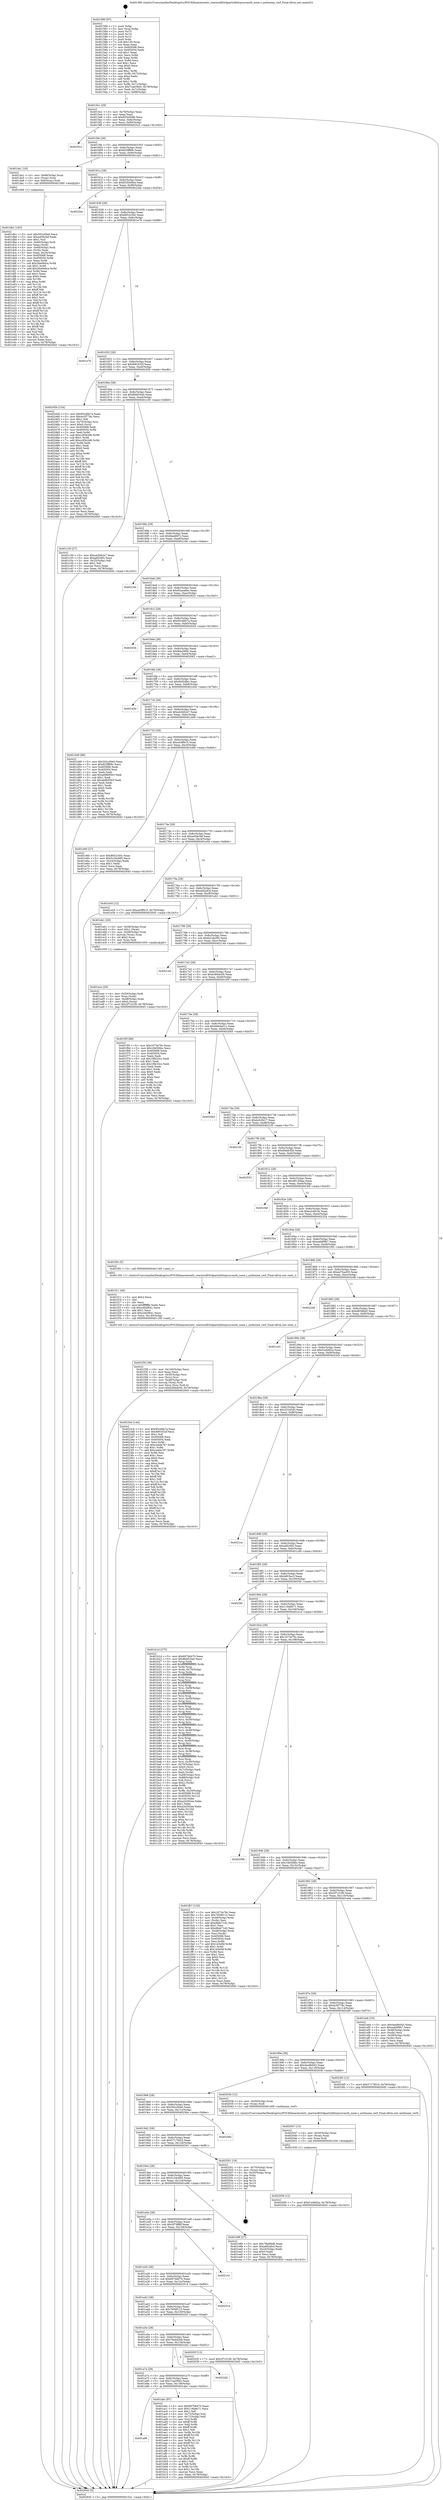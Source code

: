 digraph "0x401580" {
  label = "0x401580 (/mnt/c/Users/mathe/Desktop/tcc/POCII/binaries/extr_reactosdll3rdpartylibtirpcsrcauth_none.c_authnone_verf_Final-ollvm.out::main(0))"
  labelloc = "t"
  node[shape=record]

  Entry [label="",width=0.3,height=0.3,shape=circle,fillcolor=black,style=filled]
  "0x4015e1" [label="{
     0x4015e1 [29]\l
     | [instrs]\l
     &nbsp;&nbsp;0x4015e1 \<+3\>: mov -0x78(%rbp),%eax\l
     &nbsp;&nbsp;0x4015e4 \<+2\>: mov %eax,%ecx\l
     &nbsp;&nbsp;0x4015e6 \<+6\>: sub $0x825a5b8b,%ecx\l
     &nbsp;&nbsp;0x4015ec \<+6\>: mov %eax,-0x8c(%rbp)\l
     &nbsp;&nbsp;0x4015f2 \<+6\>: mov %ecx,-0x90(%rbp)\l
     &nbsp;&nbsp;0x4015f8 \<+6\>: je 00000000004025c2 \<main+0x1042\>\l
  }"]
  "0x4025c2" [label="{
     0x4025c2\l
  }", style=dashed]
  "0x4015fe" [label="{
     0x4015fe [28]\l
     | [instrs]\l
     &nbsp;&nbsp;0x4015fe \<+5\>: jmp 0000000000401603 \<main+0x83\>\l
     &nbsp;&nbsp;0x401603 \<+6\>: mov -0x8c(%rbp),%eax\l
     &nbsp;&nbsp;0x401609 \<+5\>: sub $0x825ff89c,%eax\l
     &nbsp;&nbsp;0x40160e \<+6\>: mov %eax,-0x94(%rbp)\l
     &nbsp;&nbsp;0x401614 \<+6\>: je 0000000000401da1 \<main+0x821\>\l
  }"]
  Exit [label="",width=0.3,height=0.3,shape=circle,fillcolor=black,style=filled,peripheries=2]
  "0x401da1" [label="{
     0x401da1 [16]\l
     | [instrs]\l
     &nbsp;&nbsp;0x401da1 \<+4\>: mov -0x68(%rbp),%rax\l
     &nbsp;&nbsp;0x401da5 \<+3\>: mov (%rax),%rax\l
     &nbsp;&nbsp;0x401da8 \<+4\>: mov 0x8(%rax),%rdi\l
     &nbsp;&nbsp;0x401dac \<+5\>: call 0000000000401060 \<atoi@plt\>\l
     | [calls]\l
     &nbsp;&nbsp;0x401060 \{1\} (unknown)\l
  }"]
  "0x40161a" [label="{
     0x40161a [28]\l
     | [instrs]\l
     &nbsp;&nbsp;0x40161a \<+5\>: jmp 000000000040161f \<main+0x9f\>\l
     &nbsp;&nbsp;0x40161f \<+6\>: mov -0x8c(%rbp),%eax\l
     &nbsp;&nbsp;0x401625 \<+5\>: sub $0x8350e0bd,%eax\l
     &nbsp;&nbsp;0x40162a \<+6\>: mov %eax,-0x98(%rbp)\l
     &nbsp;&nbsp;0x401630 \<+6\>: je 00000000004022ba \<main+0xd3a\>\l
  }"]
  "0x402056" [label="{
     0x402056 [12]\l
     | [instrs]\l
     &nbsp;&nbsp;0x402056 \<+7\>: movl $0xf1e49d2a,-0x78(%rbp)\l
     &nbsp;&nbsp;0x40205d \<+5\>: jmp 0000000000402645 \<main+0x10c5\>\l
  }"]
  "0x4022ba" [label="{
     0x4022ba\l
  }", style=dashed]
  "0x401636" [label="{
     0x401636 [28]\l
     | [instrs]\l
     &nbsp;&nbsp;0x401636 \<+5\>: jmp 000000000040163b \<main+0xbb\>\l
     &nbsp;&nbsp;0x40163b \<+6\>: mov -0x8c(%rbp),%eax\l
     &nbsp;&nbsp;0x401641 \<+5\>: sub $0x8652c50c,%eax\l
     &nbsp;&nbsp;0x401646 \<+6\>: mov %eax,-0x9c(%rbp)\l
     &nbsp;&nbsp;0x40164c \<+6\>: je 0000000000401e7b \<main+0x8fb\>\l
  }"]
  "0x402047" [label="{
     0x402047 [15]\l
     | [instrs]\l
     &nbsp;&nbsp;0x402047 \<+4\>: mov -0x50(%rbp),%rax\l
     &nbsp;&nbsp;0x40204b \<+3\>: mov (%rax),%rax\l
     &nbsp;&nbsp;0x40204e \<+3\>: mov %rax,%rdi\l
     &nbsp;&nbsp;0x402051 \<+5\>: call 0000000000401030 \<free@plt\>\l
     | [calls]\l
     &nbsp;&nbsp;0x401030 \{1\} (unknown)\l
  }"]
  "0x401e7b" [label="{
     0x401e7b\l
  }", style=dashed]
  "0x401652" [label="{
     0x401652 [28]\l
     | [instrs]\l
     &nbsp;&nbsp;0x401652 \<+5\>: jmp 0000000000401657 \<main+0xd7\>\l
     &nbsp;&nbsp;0x401657 \<+6\>: mov -0x8c(%rbp),%eax\l
     &nbsp;&nbsp;0x40165d \<+5\>: sub $0x89f1632f,%eax\l
     &nbsp;&nbsp;0x401662 \<+6\>: mov %eax,-0xa0(%rbp)\l
     &nbsp;&nbsp;0x401668 \<+6\>: je 000000000040245b \<main+0xedb\>\l
  }"]
  "0x401f39" [label="{
     0x401f39 [38]\l
     | [instrs]\l
     &nbsp;&nbsp;0x401f39 \<+6\>: mov -0x140(%rbp),%ecx\l
     &nbsp;&nbsp;0x401f3f \<+3\>: imul %eax,%ecx\l
     &nbsp;&nbsp;0x401f42 \<+4\>: mov -0x50(%rbp),%rsi\l
     &nbsp;&nbsp;0x401f46 \<+3\>: mov (%rsi),%rsi\l
     &nbsp;&nbsp;0x401f49 \<+4\>: mov -0x48(%rbp),%rdi\l
     &nbsp;&nbsp;0x401f4d \<+3\>: movslq (%rdi),%rdi\l
     &nbsp;&nbsp;0x401f50 \<+3\>: mov %ecx,(%rsi,%rdi,4)\l
     &nbsp;&nbsp;0x401f53 \<+7\>: movl $0xb384dc00,-0x78(%rbp)\l
     &nbsp;&nbsp;0x401f5a \<+5\>: jmp 0000000000402645 \<main+0x10c5\>\l
  }"]
  "0x40245b" [label="{
     0x40245b [154]\l
     | [instrs]\l
     &nbsp;&nbsp;0x40245b \<+5\>: mov $0x95cd6b7a,%eax\l
     &nbsp;&nbsp;0x402460 \<+5\>: mov $0x4c5f778c,%ecx\l
     &nbsp;&nbsp;0x402465 \<+2\>: mov $0x1,%dl\l
     &nbsp;&nbsp;0x402467 \<+4\>: mov -0x70(%rbp),%rsi\l
     &nbsp;&nbsp;0x40246b \<+6\>: movl $0x0,(%rsi)\l
     &nbsp;&nbsp;0x402471 \<+7\>: mov 0x405068,%edi\l
     &nbsp;&nbsp;0x402478 \<+8\>: mov 0x405054,%r8d\l
     &nbsp;&nbsp;0x402480 \<+3\>: mov %edi,%r9d\l
     &nbsp;&nbsp;0x402483 \<+7\>: sub $0xcc95e2d6,%r9d\l
     &nbsp;&nbsp;0x40248a \<+4\>: sub $0x1,%r9d\l
     &nbsp;&nbsp;0x40248e \<+7\>: add $0xcc95e2d6,%r9d\l
     &nbsp;&nbsp;0x402495 \<+4\>: imul %r9d,%edi\l
     &nbsp;&nbsp;0x402499 \<+3\>: and $0x1,%edi\l
     &nbsp;&nbsp;0x40249c \<+3\>: cmp $0x0,%edi\l
     &nbsp;&nbsp;0x40249f \<+4\>: sete %r10b\l
     &nbsp;&nbsp;0x4024a3 \<+4\>: cmp $0xa,%r8d\l
     &nbsp;&nbsp;0x4024a7 \<+4\>: setl %r11b\l
     &nbsp;&nbsp;0x4024ab \<+3\>: mov %r10b,%bl\l
     &nbsp;&nbsp;0x4024ae \<+3\>: xor $0xff,%bl\l
     &nbsp;&nbsp;0x4024b1 \<+3\>: mov %r11b,%r14b\l
     &nbsp;&nbsp;0x4024b4 \<+4\>: xor $0xff,%r14b\l
     &nbsp;&nbsp;0x4024b8 \<+3\>: xor $0x0,%dl\l
     &nbsp;&nbsp;0x4024bb \<+3\>: mov %bl,%r15b\l
     &nbsp;&nbsp;0x4024be \<+4\>: and $0x0,%r15b\l
     &nbsp;&nbsp;0x4024c2 \<+3\>: and %dl,%r10b\l
     &nbsp;&nbsp;0x4024c5 \<+3\>: mov %r14b,%r12b\l
     &nbsp;&nbsp;0x4024c8 \<+4\>: and $0x0,%r12b\l
     &nbsp;&nbsp;0x4024cc \<+3\>: and %dl,%r11b\l
     &nbsp;&nbsp;0x4024cf \<+3\>: or %r10b,%r15b\l
     &nbsp;&nbsp;0x4024d2 \<+3\>: or %r11b,%r12b\l
     &nbsp;&nbsp;0x4024d5 \<+3\>: xor %r12b,%r15b\l
     &nbsp;&nbsp;0x4024d8 \<+3\>: or %r14b,%bl\l
     &nbsp;&nbsp;0x4024db \<+3\>: xor $0xff,%bl\l
     &nbsp;&nbsp;0x4024de \<+3\>: or $0x0,%dl\l
     &nbsp;&nbsp;0x4024e1 \<+2\>: and %dl,%bl\l
     &nbsp;&nbsp;0x4024e3 \<+3\>: or %bl,%r15b\l
     &nbsp;&nbsp;0x4024e6 \<+4\>: test $0x1,%r15b\l
     &nbsp;&nbsp;0x4024ea \<+3\>: cmovne %ecx,%eax\l
     &nbsp;&nbsp;0x4024ed \<+3\>: mov %eax,-0x78(%rbp)\l
     &nbsp;&nbsp;0x4024f0 \<+5\>: jmp 0000000000402645 \<main+0x10c5\>\l
  }"]
  "0x40166e" [label="{
     0x40166e [28]\l
     | [instrs]\l
     &nbsp;&nbsp;0x40166e \<+5\>: jmp 0000000000401673 \<main+0xf3\>\l
     &nbsp;&nbsp;0x401673 \<+6\>: mov -0x8c(%rbp),%eax\l
     &nbsp;&nbsp;0x401679 \<+5\>: sub $0x8bbf16a0,%eax\l
     &nbsp;&nbsp;0x40167e \<+6\>: mov %eax,-0xa4(%rbp)\l
     &nbsp;&nbsp;0x401684 \<+6\>: je 0000000000401c30 \<main+0x6b0\>\l
  }"]
  "0x401f11" [label="{
     0x401f11 [40]\l
     | [instrs]\l
     &nbsp;&nbsp;0x401f11 \<+5\>: mov $0x2,%ecx\l
     &nbsp;&nbsp;0x401f16 \<+1\>: cltd\l
     &nbsp;&nbsp;0x401f17 \<+2\>: idiv %ecx\l
     &nbsp;&nbsp;0x401f19 \<+6\>: imul $0xfffffffe,%edx,%ecx\l
     &nbsp;&nbsp;0x401f1f \<+6\>: sub $0xcd42f641,%ecx\l
     &nbsp;&nbsp;0x401f25 \<+3\>: add $0x1,%ecx\l
     &nbsp;&nbsp;0x401f28 \<+6\>: add $0xcd42f641,%ecx\l
     &nbsp;&nbsp;0x401f2e \<+6\>: mov %ecx,-0x140(%rbp)\l
     &nbsp;&nbsp;0x401f34 \<+5\>: call 0000000000401160 \<next_i\>\l
     | [calls]\l
     &nbsp;&nbsp;0x401160 \{1\} (/mnt/c/Users/mathe/Desktop/tcc/POCII/binaries/extr_reactosdll3rdpartylibtirpcsrcauth_none.c_authnone_verf_Final-ollvm.out::next_i)\l
  }"]
  "0x401c30" [label="{
     0x401c30 [27]\l
     | [instrs]\l
     &nbsp;&nbsp;0x401c30 \<+5\>: mov $0xa42b62e7,%eax\l
     &nbsp;&nbsp;0x401c35 \<+5\>: mov $0xafd2492,%ecx\l
     &nbsp;&nbsp;0x401c3a \<+3\>: mov -0x25(%rbp),%dl\l
     &nbsp;&nbsp;0x401c3d \<+3\>: test $0x1,%dl\l
     &nbsp;&nbsp;0x401c40 \<+3\>: cmovne %ecx,%eax\l
     &nbsp;&nbsp;0x401c43 \<+3\>: mov %eax,-0x78(%rbp)\l
     &nbsp;&nbsp;0x401c46 \<+5\>: jmp 0000000000402645 \<main+0x10c5\>\l
  }"]
  "0x40168a" [label="{
     0x40168a [28]\l
     | [instrs]\l
     &nbsp;&nbsp;0x40168a \<+5\>: jmp 000000000040168f \<main+0x10f\>\l
     &nbsp;&nbsp;0x40168f \<+6\>: mov -0x8c(%rbp),%eax\l
     &nbsp;&nbsp;0x401695 \<+5\>: sub $0x8eedfd7c,%eax\l
     &nbsp;&nbsp;0x40169a \<+6\>: mov %eax,-0xa8(%rbp)\l
     &nbsp;&nbsp;0x4016a0 \<+6\>: je 000000000040216e \<main+0xbee\>\l
  }"]
  "0x401ece" [label="{
     0x401ece [29]\l
     | [instrs]\l
     &nbsp;&nbsp;0x401ece \<+4\>: mov -0x50(%rbp),%rdi\l
     &nbsp;&nbsp;0x401ed2 \<+3\>: mov %rax,(%rdi)\l
     &nbsp;&nbsp;0x401ed5 \<+4\>: mov -0x48(%rbp),%rax\l
     &nbsp;&nbsp;0x401ed9 \<+6\>: movl $0x0,(%rax)\l
     &nbsp;&nbsp;0x401edf \<+7\>: movl $0x2f7c31f0,-0x78(%rbp)\l
     &nbsp;&nbsp;0x401ee6 \<+5\>: jmp 0000000000402645 \<main+0x10c5\>\l
  }"]
  "0x40216e" [label="{
     0x40216e\l
  }", style=dashed]
  "0x4016a6" [label="{
     0x4016a6 [28]\l
     | [instrs]\l
     &nbsp;&nbsp;0x4016a6 \<+5\>: jmp 00000000004016ab \<main+0x12b\>\l
     &nbsp;&nbsp;0x4016ab \<+6\>: mov -0x8c(%rbp),%eax\l
     &nbsp;&nbsp;0x4016b1 \<+5\>: sub $0x92aea6ec,%eax\l
     &nbsp;&nbsp;0x4016b6 \<+6\>: mov %eax,-0xac(%rbp)\l
     &nbsp;&nbsp;0x4016bc \<+6\>: je 0000000000402623 \<main+0x10a3\>\l
  }"]
  "0x401db1" [label="{
     0x401db1 [163]\l
     | [instrs]\l
     &nbsp;&nbsp;0x401db1 \<+5\>: mov $0x502c00e0,%ecx\l
     &nbsp;&nbsp;0x401db6 \<+5\>: mov $0xa45fa3bf,%edx\l
     &nbsp;&nbsp;0x401dbb \<+3\>: mov $0x1,%sil\l
     &nbsp;&nbsp;0x401dbe \<+4\>: mov -0x60(%rbp),%rdi\l
     &nbsp;&nbsp;0x401dc2 \<+2\>: mov %eax,(%rdi)\l
     &nbsp;&nbsp;0x401dc4 \<+4\>: mov -0x60(%rbp),%rdi\l
     &nbsp;&nbsp;0x401dc8 \<+2\>: mov (%rdi),%eax\l
     &nbsp;&nbsp;0x401dca \<+3\>: mov %eax,-0x24(%rbp)\l
     &nbsp;&nbsp;0x401dcd \<+7\>: mov 0x405068,%eax\l
     &nbsp;&nbsp;0x401dd4 \<+8\>: mov 0x405054,%r8d\l
     &nbsp;&nbsp;0x401ddc \<+3\>: mov %eax,%r9d\l
     &nbsp;&nbsp;0x401ddf \<+7\>: sub $0x26e06dca,%r9d\l
     &nbsp;&nbsp;0x401de6 \<+4\>: sub $0x1,%r9d\l
     &nbsp;&nbsp;0x401dea \<+7\>: add $0x26e06dca,%r9d\l
     &nbsp;&nbsp;0x401df1 \<+4\>: imul %r9d,%eax\l
     &nbsp;&nbsp;0x401df5 \<+3\>: and $0x1,%eax\l
     &nbsp;&nbsp;0x401df8 \<+3\>: cmp $0x0,%eax\l
     &nbsp;&nbsp;0x401dfb \<+4\>: sete %r10b\l
     &nbsp;&nbsp;0x401dff \<+4\>: cmp $0xa,%r8d\l
     &nbsp;&nbsp;0x401e03 \<+4\>: setl %r11b\l
     &nbsp;&nbsp;0x401e07 \<+3\>: mov %r10b,%bl\l
     &nbsp;&nbsp;0x401e0a \<+3\>: xor $0xff,%bl\l
     &nbsp;&nbsp;0x401e0d \<+3\>: mov %r11b,%r14b\l
     &nbsp;&nbsp;0x401e10 \<+4\>: xor $0xff,%r14b\l
     &nbsp;&nbsp;0x401e14 \<+4\>: xor $0x1,%sil\l
     &nbsp;&nbsp;0x401e18 \<+3\>: mov %bl,%r15b\l
     &nbsp;&nbsp;0x401e1b \<+4\>: and $0xff,%r15b\l
     &nbsp;&nbsp;0x401e1f \<+3\>: and %sil,%r10b\l
     &nbsp;&nbsp;0x401e22 \<+3\>: mov %r14b,%r12b\l
     &nbsp;&nbsp;0x401e25 \<+4\>: and $0xff,%r12b\l
     &nbsp;&nbsp;0x401e29 \<+3\>: and %sil,%r11b\l
     &nbsp;&nbsp;0x401e2c \<+3\>: or %r10b,%r15b\l
     &nbsp;&nbsp;0x401e2f \<+3\>: or %r11b,%r12b\l
     &nbsp;&nbsp;0x401e32 \<+3\>: xor %r12b,%r15b\l
     &nbsp;&nbsp;0x401e35 \<+3\>: or %r14b,%bl\l
     &nbsp;&nbsp;0x401e38 \<+3\>: xor $0xff,%bl\l
     &nbsp;&nbsp;0x401e3b \<+4\>: or $0x1,%sil\l
     &nbsp;&nbsp;0x401e3f \<+3\>: and %sil,%bl\l
     &nbsp;&nbsp;0x401e42 \<+3\>: or %bl,%r15b\l
     &nbsp;&nbsp;0x401e45 \<+4\>: test $0x1,%r15b\l
     &nbsp;&nbsp;0x401e49 \<+3\>: cmovne %edx,%ecx\l
     &nbsp;&nbsp;0x401e4c \<+3\>: mov %ecx,-0x78(%rbp)\l
     &nbsp;&nbsp;0x401e4f \<+5\>: jmp 0000000000402645 \<main+0x10c5\>\l
  }"]
  "0x402623" [label="{
     0x402623\l
  }", style=dashed]
  "0x4016c2" [label="{
     0x4016c2 [28]\l
     | [instrs]\l
     &nbsp;&nbsp;0x4016c2 \<+5\>: jmp 00000000004016c7 \<main+0x147\>\l
     &nbsp;&nbsp;0x4016c7 \<+6\>: mov -0x8c(%rbp),%eax\l
     &nbsp;&nbsp;0x4016cd \<+5\>: sub $0x95cd6b7a,%eax\l
     &nbsp;&nbsp;0x4016d2 \<+6\>: mov %eax,-0xb0(%rbp)\l
     &nbsp;&nbsp;0x4016d8 \<+6\>: je 0000000000402634 \<main+0x10b4\>\l
  }"]
  "0x401580" [label="{
     0x401580 [97]\l
     | [instrs]\l
     &nbsp;&nbsp;0x401580 \<+1\>: push %rbp\l
     &nbsp;&nbsp;0x401581 \<+3\>: mov %rsp,%rbp\l
     &nbsp;&nbsp;0x401584 \<+2\>: push %r15\l
     &nbsp;&nbsp;0x401586 \<+2\>: push %r14\l
     &nbsp;&nbsp;0x401588 \<+2\>: push %r12\l
     &nbsp;&nbsp;0x40158a \<+1\>: push %rbx\l
     &nbsp;&nbsp;0x40158b \<+7\>: sub $0x130,%rsp\l
     &nbsp;&nbsp;0x401592 \<+2\>: xor %eax,%eax\l
     &nbsp;&nbsp;0x401594 \<+7\>: mov 0x405068,%ecx\l
     &nbsp;&nbsp;0x40159b \<+7\>: mov 0x405054,%edx\l
     &nbsp;&nbsp;0x4015a2 \<+3\>: sub $0x1,%eax\l
     &nbsp;&nbsp;0x4015a5 \<+3\>: mov %ecx,%r8d\l
     &nbsp;&nbsp;0x4015a8 \<+3\>: add %eax,%r8d\l
     &nbsp;&nbsp;0x4015ab \<+4\>: imul %r8d,%ecx\l
     &nbsp;&nbsp;0x4015af \<+3\>: and $0x1,%ecx\l
     &nbsp;&nbsp;0x4015b2 \<+3\>: cmp $0x0,%ecx\l
     &nbsp;&nbsp;0x4015b5 \<+4\>: sete %r9b\l
     &nbsp;&nbsp;0x4015b9 \<+4\>: and $0x1,%r9b\l
     &nbsp;&nbsp;0x4015bd \<+4\>: mov %r9b,-0x72(%rbp)\l
     &nbsp;&nbsp;0x4015c1 \<+3\>: cmp $0xa,%edx\l
     &nbsp;&nbsp;0x4015c4 \<+4\>: setl %r9b\l
     &nbsp;&nbsp;0x4015c8 \<+4\>: and $0x1,%r9b\l
     &nbsp;&nbsp;0x4015cc \<+4\>: mov %r9b,-0x71(%rbp)\l
     &nbsp;&nbsp;0x4015d0 \<+7\>: movl $0x7cae59d3,-0x78(%rbp)\l
     &nbsp;&nbsp;0x4015d7 \<+3\>: mov %edi,-0x7c(%rbp)\l
     &nbsp;&nbsp;0x4015da \<+7\>: mov %rsi,-0x88(%rbp)\l
  }"]
  "0x402634" [label="{
     0x402634\l
  }", style=dashed]
  "0x4016de" [label="{
     0x4016de [28]\l
     | [instrs]\l
     &nbsp;&nbsp;0x4016de \<+5\>: jmp 00000000004016e3 \<main+0x163\>\l
     &nbsp;&nbsp;0x4016e3 \<+6\>: mov -0x8c(%rbp),%eax\l
     &nbsp;&nbsp;0x4016e9 \<+5\>: sub $0x9da266fc,%eax\l
     &nbsp;&nbsp;0x4016ee \<+6\>: mov %eax,-0xb4(%rbp)\l
     &nbsp;&nbsp;0x4016f4 \<+6\>: je 0000000000402062 \<main+0xae2\>\l
  }"]
  "0x402645" [label="{
     0x402645 [5]\l
     | [instrs]\l
     &nbsp;&nbsp;0x402645 \<+5\>: jmp 00000000004015e1 \<main+0x61\>\l
  }"]
  "0x402062" [label="{
     0x402062\l
  }", style=dashed]
  "0x4016fa" [label="{
     0x4016fa [28]\l
     | [instrs]\l
     &nbsp;&nbsp;0x4016fa \<+5\>: jmp 00000000004016ff \<main+0x17f\>\l
     &nbsp;&nbsp;0x4016ff \<+6\>: mov -0x8c(%rbp),%eax\l
     &nbsp;&nbsp;0x401705 \<+5\>: sub $0x9ef2dfec,%eax\l
     &nbsp;&nbsp;0x40170a \<+6\>: mov %eax,-0xb8(%rbp)\l
     &nbsp;&nbsp;0x401710 \<+6\>: je 0000000000401d3d \<main+0x7bd\>\l
  }"]
  "0x401a96" [label="{
     0x401a96\l
  }", style=dashed]
  "0x401d3d" [label="{
     0x401d3d\l
  }", style=dashed]
  "0x401716" [label="{
     0x401716 [28]\l
     | [instrs]\l
     &nbsp;&nbsp;0x401716 \<+5\>: jmp 000000000040171b \<main+0x19b\>\l
     &nbsp;&nbsp;0x40171b \<+6\>: mov -0x8c(%rbp),%eax\l
     &nbsp;&nbsp;0x401721 \<+5\>: sub $0xa42b62e7,%eax\l
     &nbsp;&nbsp;0x401726 \<+6\>: mov %eax,-0xbc(%rbp)\l
     &nbsp;&nbsp;0x40172c \<+6\>: je 0000000000401d49 \<main+0x7c9\>\l
  }"]
  "0x401abc" [label="{
     0x401abc [97]\l
     | [instrs]\l
     &nbsp;&nbsp;0x401abc \<+5\>: mov $0x697b8470,%eax\l
     &nbsp;&nbsp;0x401ac1 \<+5\>: mov $0x118a8e71,%ecx\l
     &nbsp;&nbsp;0x401ac6 \<+2\>: mov $0x1,%dl\l
     &nbsp;&nbsp;0x401ac8 \<+4\>: mov -0x72(%rbp),%sil\l
     &nbsp;&nbsp;0x401acc \<+4\>: mov -0x71(%rbp),%dil\l
     &nbsp;&nbsp;0x401ad0 \<+3\>: mov %sil,%r8b\l
     &nbsp;&nbsp;0x401ad3 \<+4\>: xor $0xff,%r8b\l
     &nbsp;&nbsp;0x401ad7 \<+3\>: mov %dil,%r9b\l
     &nbsp;&nbsp;0x401ada \<+4\>: xor $0xff,%r9b\l
     &nbsp;&nbsp;0x401ade \<+3\>: xor $0x1,%dl\l
     &nbsp;&nbsp;0x401ae1 \<+3\>: mov %r8b,%r10b\l
     &nbsp;&nbsp;0x401ae4 \<+4\>: and $0xff,%r10b\l
     &nbsp;&nbsp;0x401ae8 \<+3\>: and %dl,%sil\l
     &nbsp;&nbsp;0x401aeb \<+3\>: mov %r9b,%r11b\l
     &nbsp;&nbsp;0x401aee \<+4\>: and $0xff,%r11b\l
     &nbsp;&nbsp;0x401af2 \<+3\>: and %dl,%dil\l
     &nbsp;&nbsp;0x401af5 \<+3\>: or %sil,%r10b\l
     &nbsp;&nbsp;0x401af8 \<+3\>: or %dil,%r11b\l
     &nbsp;&nbsp;0x401afb \<+3\>: xor %r11b,%r10b\l
     &nbsp;&nbsp;0x401afe \<+3\>: or %r9b,%r8b\l
     &nbsp;&nbsp;0x401b01 \<+4\>: xor $0xff,%r8b\l
     &nbsp;&nbsp;0x401b05 \<+3\>: or $0x1,%dl\l
     &nbsp;&nbsp;0x401b08 \<+3\>: and %dl,%r8b\l
     &nbsp;&nbsp;0x401b0b \<+3\>: or %r8b,%r10b\l
     &nbsp;&nbsp;0x401b0e \<+4\>: test $0x1,%r10b\l
     &nbsp;&nbsp;0x401b12 \<+3\>: cmovne %ecx,%eax\l
     &nbsp;&nbsp;0x401b15 \<+3\>: mov %eax,-0x78(%rbp)\l
     &nbsp;&nbsp;0x401b18 \<+5\>: jmp 0000000000402645 \<main+0x10c5\>\l
  }"]
  "0x401d49" [label="{
     0x401d49 [88]\l
     | [instrs]\l
     &nbsp;&nbsp;0x401d49 \<+5\>: mov $0x502c00e0,%eax\l
     &nbsp;&nbsp;0x401d4e \<+5\>: mov $0x825ff89c,%ecx\l
     &nbsp;&nbsp;0x401d53 \<+7\>: mov 0x405068,%edx\l
     &nbsp;&nbsp;0x401d5a \<+7\>: mov 0x405054,%esi\l
     &nbsp;&nbsp;0x401d61 \<+2\>: mov %edx,%edi\l
     &nbsp;&nbsp;0x401d63 \<+6\>: add $0xa69b9563,%edi\l
     &nbsp;&nbsp;0x401d69 \<+3\>: sub $0x1,%edi\l
     &nbsp;&nbsp;0x401d6c \<+6\>: sub $0xa69b9563,%edi\l
     &nbsp;&nbsp;0x401d72 \<+3\>: imul %edi,%edx\l
     &nbsp;&nbsp;0x401d75 \<+3\>: and $0x1,%edx\l
     &nbsp;&nbsp;0x401d78 \<+3\>: cmp $0x0,%edx\l
     &nbsp;&nbsp;0x401d7b \<+4\>: sete %r8b\l
     &nbsp;&nbsp;0x401d7f \<+3\>: cmp $0xa,%esi\l
     &nbsp;&nbsp;0x401d82 \<+4\>: setl %r9b\l
     &nbsp;&nbsp;0x401d86 \<+3\>: mov %r8b,%r10b\l
     &nbsp;&nbsp;0x401d89 \<+3\>: and %r9b,%r10b\l
     &nbsp;&nbsp;0x401d8c \<+3\>: xor %r9b,%r8b\l
     &nbsp;&nbsp;0x401d8f \<+3\>: or %r8b,%r10b\l
     &nbsp;&nbsp;0x401d92 \<+4\>: test $0x1,%r10b\l
     &nbsp;&nbsp;0x401d96 \<+3\>: cmovne %ecx,%eax\l
     &nbsp;&nbsp;0x401d99 \<+3\>: mov %eax,-0x78(%rbp)\l
     &nbsp;&nbsp;0x401d9c \<+5\>: jmp 0000000000402645 \<main+0x10c5\>\l
  }"]
  "0x401732" [label="{
     0x401732 [28]\l
     | [instrs]\l
     &nbsp;&nbsp;0x401732 \<+5\>: jmp 0000000000401737 \<main+0x1b7\>\l
     &nbsp;&nbsp;0x401737 \<+6\>: mov -0x8c(%rbp),%eax\l
     &nbsp;&nbsp;0x40173d \<+5\>: sub $0xa43ff415,%eax\l
     &nbsp;&nbsp;0x401742 \<+6\>: mov %eax,-0xc0(%rbp)\l
     &nbsp;&nbsp;0x401748 \<+6\>: je 0000000000401e60 \<main+0x8e0\>\l
  }"]
  "0x401a7a" [label="{
     0x401a7a [28]\l
     | [instrs]\l
     &nbsp;&nbsp;0x401a7a \<+5\>: jmp 0000000000401a7f \<main+0x4ff\>\l
     &nbsp;&nbsp;0x401a7f \<+6\>: mov -0x8c(%rbp),%eax\l
     &nbsp;&nbsp;0x401a85 \<+5\>: sub $0x7cae59d3,%eax\l
     &nbsp;&nbsp;0x401a8a \<+6\>: mov %eax,-0x138(%rbp)\l
     &nbsp;&nbsp;0x401a90 \<+6\>: je 0000000000401abc \<main+0x53c\>\l
  }"]
  "0x401e60" [label="{
     0x401e60 [27]\l
     | [instrs]\l
     &nbsp;&nbsp;0x401e60 \<+5\>: mov $0x8652c50c,%eax\l
     &nbsp;&nbsp;0x401e65 \<+5\>: mov $0x5c34c695,%ecx\l
     &nbsp;&nbsp;0x401e6a \<+3\>: mov -0x24(%rbp),%edx\l
     &nbsp;&nbsp;0x401e6d \<+3\>: cmp $0x1,%edx\l
     &nbsp;&nbsp;0x401e70 \<+3\>: cmovl %ecx,%eax\l
     &nbsp;&nbsp;0x401e73 \<+3\>: mov %eax,-0x78(%rbp)\l
     &nbsp;&nbsp;0x401e76 \<+5\>: jmp 0000000000402645 \<main+0x10c5\>\l
  }"]
  "0x40174e" [label="{
     0x40174e [28]\l
     | [instrs]\l
     &nbsp;&nbsp;0x40174e \<+5\>: jmp 0000000000401753 \<main+0x1d3\>\l
     &nbsp;&nbsp;0x401753 \<+6\>: mov -0x8c(%rbp),%eax\l
     &nbsp;&nbsp;0x401759 \<+5\>: sub $0xa45fa3bf,%eax\l
     &nbsp;&nbsp;0x40175e \<+6\>: mov %eax,-0xc4(%rbp)\l
     &nbsp;&nbsp;0x401764 \<+6\>: je 0000000000401e54 \<main+0x8d4\>\l
  }"]
  "0x4022d2" [label="{
     0x4022d2\l
  }", style=dashed]
  "0x401e54" [label="{
     0x401e54 [12]\l
     | [instrs]\l
     &nbsp;&nbsp;0x401e54 \<+7\>: movl $0xa43ff415,-0x78(%rbp)\l
     &nbsp;&nbsp;0x401e5b \<+5\>: jmp 0000000000402645 \<main+0x10c5\>\l
  }"]
  "0x40176a" [label="{
     0x40176a [28]\l
     | [instrs]\l
     &nbsp;&nbsp;0x40176a \<+5\>: jmp 000000000040176f \<main+0x1ef\>\l
     &nbsp;&nbsp;0x40176f \<+6\>: mov -0x8c(%rbp),%eax\l
     &nbsp;&nbsp;0x401775 \<+5\>: sub $0xabf2afcd,%eax\l
     &nbsp;&nbsp;0x40177a \<+6\>: mov %eax,-0xc8(%rbp)\l
     &nbsp;&nbsp;0x401780 \<+6\>: je 0000000000401eb1 \<main+0x931\>\l
  }"]
  "0x401a5e" [label="{
     0x401a5e [28]\l
     | [instrs]\l
     &nbsp;&nbsp;0x401a5e \<+5\>: jmp 0000000000401a63 \<main+0x4e3\>\l
     &nbsp;&nbsp;0x401a63 \<+6\>: mov -0x8c(%rbp),%eax\l
     &nbsp;&nbsp;0x401a69 \<+5\>: sub $0x78a4d2e8,%eax\l
     &nbsp;&nbsp;0x401a6e \<+6\>: mov %eax,-0x134(%rbp)\l
     &nbsp;&nbsp;0x401a74 \<+6\>: je 00000000004022d2 \<main+0xd52\>\l
  }"]
  "0x401eb1" [label="{
     0x401eb1 [29]\l
     | [instrs]\l
     &nbsp;&nbsp;0x401eb1 \<+4\>: mov -0x58(%rbp),%rax\l
     &nbsp;&nbsp;0x401eb5 \<+6\>: movl $0x1,(%rax)\l
     &nbsp;&nbsp;0x401ebb \<+4\>: mov -0x58(%rbp),%rax\l
     &nbsp;&nbsp;0x401ebf \<+3\>: movslq (%rax),%rax\l
     &nbsp;&nbsp;0x401ec2 \<+4\>: shl $0x2,%rax\l
     &nbsp;&nbsp;0x401ec6 \<+3\>: mov %rax,%rdi\l
     &nbsp;&nbsp;0x401ec9 \<+5\>: call 0000000000401050 \<malloc@plt\>\l
     | [calls]\l
     &nbsp;&nbsp;0x401050 \{1\} (unknown)\l
  }"]
  "0x401786" [label="{
     0x401786 [28]\l
     | [instrs]\l
     &nbsp;&nbsp;0x401786 \<+5\>: jmp 000000000040178b \<main+0x20b\>\l
     &nbsp;&nbsp;0x40178b \<+6\>: mov -0x8c(%rbp),%eax\l
     &nbsp;&nbsp;0x401791 \<+5\>: sub $0xb21fa295,%eax\l
     &nbsp;&nbsp;0x401796 \<+6\>: mov %eax,-0xcc(%rbp)\l
     &nbsp;&nbsp;0x40179c \<+6\>: je 000000000040214d \<main+0xbcd\>\l
  }"]
  "0x40202f" [label="{
     0x40202f [12]\l
     | [instrs]\l
     &nbsp;&nbsp;0x40202f \<+7\>: movl $0x2f7c31f0,-0x78(%rbp)\l
     &nbsp;&nbsp;0x402036 \<+5\>: jmp 0000000000402645 \<main+0x10c5\>\l
  }"]
  "0x40214d" [label="{
     0x40214d\l
  }", style=dashed]
  "0x4017a2" [label="{
     0x4017a2 [28]\l
     | [instrs]\l
     &nbsp;&nbsp;0x4017a2 \<+5\>: jmp 00000000004017a7 \<main+0x227\>\l
     &nbsp;&nbsp;0x4017a7 \<+6\>: mov -0x8c(%rbp),%eax\l
     &nbsp;&nbsp;0x4017ad \<+5\>: sub $0xb384dc00,%eax\l
     &nbsp;&nbsp;0x4017b2 \<+6\>: mov %eax,-0xd0(%rbp)\l
     &nbsp;&nbsp;0x4017b8 \<+6\>: je 0000000000401f5f \<main+0x9df\>\l
  }"]
  "0x401a42" [label="{
     0x401a42 [28]\l
     | [instrs]\l
     &nbsp;&nbsp;0x401a42 \<+5\>: jmp 0000000000401a47 \<main+0x4c7\>\l
     &nbsp;&nbsp;0x401a47 \<+6\>: mov -0x8c(%rbp),%eax\l
     &nbsp;&nbsp;0x401a4d \<+5\>: sub $0x7658f115,%eax\l
     &nbsp;&nbsp;0x401a52 \<+6\>: mov %eax,-0x130(%rbp)\l
     &nbsp;&nbsp;0x401a58 \<+6\>: je 000000000040202f \<main+0xaaf\>\l
  }"]
  "0x401f5f" [label="{
     0x401f5f [88]\l
     | [instrs]\l
     &nbsp;&nbsp;0x401f5f \<+5\>: mov $0x1673e76c,%eax\l
     &nbsp;&nbsp;0x401f64 \<+5\>: mov $0x18d3f4bc,%ecx\l
     &nbsp;&nbsp;0x401f69 \<+7\>: mov 0x405068,%edx\l
     &nbsp;&nbsp;0x401f70 \<+7\>: mov 0x405054,%esi\l
     &nbsp;&nbsp;0x401f77 \<+2\>: mov %edx,%edi\l
     &nbsp;&nbsp;0x401f79 \<+6\>: sub $0x18fe33cc,%edi\l
     &nbsp;&nbsp;0x401f7f \<+3\>: sub $0x1,%edi\l
     &nbsp;&nbsp;0x401f82 \<+6\>: add $0x18fe33cc,%edi\l
     &nbsp;&nbsp;0x401f88 \<+3\>: imul %edi,%edx\l
     &nbsp;&nbsp;0x401f8b \<+3\>: and $0x1,%edx\l
     &nbsp;&nbsp;0x401f8e \<+3\>: cmp $0x0,%edx\l
     &nbsp;&nbsp;0x401f91 \<+4\>: sete %r8b\l
     &nbsp;&nbsp;0x401f95 \<+3\>: cmp $0xa,%esi\l
     &nbsp;&nbsp;0x401f98 \<+4\>: setl %r9b\l
     &nbsp;&nbsp;0x401f9c \<+3\>: mov %r8b,%r10b\l
     &nbsp;&nbsp;0x401f9f \<+3\>: and %r9b,%r10b\l
     &nbsp;&nbsp;0x401fa2 \<+3\>: xor %r9b,%r8b\l
     &nbsp;&nbsp;0x401fa5 \<+3\>: or %r8b,%r10b\l
     &nbsp;&nbsp;0x401fa8 \<+4\>: test $0x1,%r10b\l
     &nbsp;&nbsp;0x401fac \<+3\>: cmovne %ecx,%eax\l
     &nbsp;&nbsp;0x401faf \<+3\>: mov %eax,-0x78(%rbp)\l
     &nbsp;&nbsp;0x401fb2 \<+5\>: jmp 0000000000402645 \<main+0x10c5\>\l
  }"]
  "0x4017be" [label="{
     0x4017be [28]\l
     | [instrs]\l
     &nbsp;&nbsp;0x4017be \<+5\>: jmp 00000000004017c3 \<main+0x243\>\l
     &nbsp;&nbsp;0x4017c3 \<+6\>: mov -0x8c(%rbp),%eax\l
     &nbsp;&nbsp;0x4017c9 \<+5\>: sub $0xbb64a011,%eax\l
     &nbsp;&nbsp;0x4017ce \<+6\>: mov %eax,-0xd4(%rbp)\l
     &nbsp;&nbsp;0x4017d4 \<+6\>: je 00000000004020b5 \<main+0xb35\>\l
  }"]
  "0x402514" [label="{
     0x402514\l
  }", style=dashed]
  "0x4020b5" [label="{
     0x4020b5\l
  }", style=dashed]
  "0x4017da" [label="{
     0x4017da [28]\l
     | [instrs]\l
     &nbsp;&nbsp;0x4017da \<+5\>: jmp 00000000004017df \<main+0x25f\>\l
     &nbsp;&nbsp;0x4017df \<+6\>: mov -0x8c(%rbp),%eax\l
     &nbsp;&nbsp;0x4017e5 \<+5\>: sub $0xbcfc0b17,%eax\l
     &nbsp;&nbsp;0x4017ea \<+6\>: mov %eax,-0xd8(%rbp)\l
     &nbsp;&nbsp;0x4017f0 \<+6\>: je 00000000004021f5 \<main+0xc75\>\l
  }"]
  "0x401a26" [label="{
     0x401a26 [28]\l
     | [instrs]\l
     &nbsp;&nbsp;0x401a26 \<+5\>: jmp 0000000000401a2b \<main+0x4ab\>\l
     &nbsp;&nbsp;0x401a2b \<+6\>: mov -0x8c(%rbp),%eax\l
     &nbsp;&nbsp;0x401a31 \<+5\>: sub $0x697b8470,%eax\l
     &nbsp;&nbsp;0x401a36 \<+6\>: mov %eax,-0x12c(%rbp)\l
     &nbsp;&nbsp;0x401a3c \<+6\>: je 0000000000402514 \<main+0xf94\>\l
  }"]
  "0x4021f5" [label="{
     0x4021f5\l
  }", style=dashed]
  "0x4017f6" [label="{
     0x4017f6 [28]\l
     | [instrs]\l
     &nbsp;&nbsp;0x4017f6 \<+5\>: jmp 00000000004017fb \<main+0x27b\>\l
     &nbsp;&nbsp;0x4017fb \<+6\>: mov -0x8c(%rbp),%eax\l
     &nbsp;&nbsp;0x401801 \<+5\>: sub $0xd0ddcf2b,%eax\l
     &nbsp;&nbsp;0x401806 \<+6\>: mov %eax,-0xdc(%rbp)\l
     &nbsp;&nbsp;0x40180c \<+6\>: je 0000000000402553 \<main+0xfd3\>\l
  }"]
  "0x402141" [label="{
     0x402141\l
  }", style=dashed]
  "0x402553" [label="{
     0x402553\l
  }", style=dashed]
  "0x401812" [label="{
     0x401812 [28]\l
     | [instrs]\l
     &nbsp;&nbsp;0x401812 \<+5\>: jmp 0000000000401817 \<main+0x297\>\l
     &nbsp;&nbsp;0x401817 \<+6\>: mov -0x8c(%rbp),%eax\l
     &nbsp;&nbsp;0x40181d \<+5\>: sub $0xd813f4aa,%eax\l
     &nbsp;&nbsp;0x401822 \<+6\>: mov %eax,-0xe0(%rbp)\l
     &nbsp;&nbsp;0x401828 \<+6\>: je 00000000004023bf \<main+0xe3f\>\l
  }"]
  "0x401a0a" [label="{
     0x401a0a [28]\l
     | [instrs]\l
     &nbsp;&nbsp;0x401a0a \<+5\>: jmp 0000000000401a0f \<main+0x48f\>\l
     &nbsp;&nbsp;0x401a0f \<+6\>: mov -0x8c(%rbp),%eax\l
     &nbsp;&nbsp;0x401a15 \<+5\>: sub $0x5f79ffbf,%eax\l
     &nbsp;&nbsp;0x401a1a \<+6\>: mov %eax,-0x128(%rbp)\l
     &nbsp;&nbsp;0x401a20 \<+6\>: je 0000000000402141 \<main+0xbc1\>\l
  }"]
  "0x4023bf" [label="{
     0x4023bf\l
  }", style=dashed]
  "0x40182e" [label="{
     0x40182e [28]\l
     | [instrs]\l
     &nbsp;&nbsp;0x40182e \<+5\>: jmp 0000000000401833 \<main+0x2b3\>\l
     &nbsp;&nbsp;0x401833 \<+6\>: mov -0x8c(%rbp),%eax\l
     &nbsp;&nbsp;0x401839 \<+5\>: sub $0xe2c6fc3e,%eax\l
     &nbsp;&nbsp;0x40183e \<+6\>: mov %eax,-0xe4(%rbp)\l
     &nbsp;&nbsp;0x401844 \<+6\>: je 000000000040232a \<main+0xdaa\>\l
  }"]
  "0x401e96" [label="{
     0x401e96 [27]\l
     | [instrs]\l
     &nbsp;&nbsp;0x401e96 \<+5\>: mov $0x7fbdfdd6,%eax\l
     &nbsp;&nbsp;0x401e9b \<+5\>: mov $0xabf2afcd,%ecx\l
     &nbsp;&nbsp;0x401ea0 \<+3\>: mov -0x24(%rbp),%edx\l
     &nbsp;&nbsp;0x401ea3 \<+3\>: cmp $0x0,%edx\l
     &nbsp;&nbsp;0x401ea6 \<+3\>: cmove %ecx,%eax\l
     &nbsp;&nbsp;0x401ea9 \<+3\>: mov %eax,-0x78(%rbp)\l
     &nbsp;&nbsp;0x401eac \<+5\>: jmp 0000000000402645 \<main+0x10c5\>\l
  }"]
  "0x40232a" [label="{
     0x40232a\l
  }", style=dashed]
  "0x40184a" [label="{
     0x40184a [28]\l
     | [instrs]\l
     &nbsp;&nbsp;0x40184a \<+5\>: jmp 000000000040184f \<main+0x2cf\>\l
     &nbsp;&nbsp;0x40184f \<+6\>: mov -0x8c(%rbp),%eax\l
     &nbsp;&nbsp;0x401855 \<+5\>: sub $0xeab9f9b7,%eax\l
     &nbsp;&nbsp;0x40185a \<+6\>: mov %eax,-0xe8(%rbp)\l
     &nbsp;&nbsp;0x401860 \<+6\>: je 0000000000401f0c \<main+0x98c\>\l
  }"]
  "0x4019ee" [label="{
     0x4019ee [28]\l
     | [instrs]\l
     &nbsp;&nbsp;0x4019ee \<+5\>: jmp 00000000004019f3 \<main+0x473\>\l
     &nbsp;&nbsp;0x4019f3 \<+6\>: mov -0x8c(%rbp),%eax\l
     &nbsp;&nbsp;0x4019f9 \<+5\>: sub $0x5c34c695,%eax\l
     &nbsp;&nbsp;0x4019fe \<+6\>: mov %eax,-0x124(%rbp)\l
     &nbsp;&nbsp;0x401a04 \<+6\>: je 0000000000401e96 \<main+0x916\>\l
  }"]
  "0x401f0c" [label="{
     0x401f0c [5]\l
     | [instrs]\l
     &nbsp;&nbsp;0x401f0c \<+5\>: call 0000000000401160 \<next_i\>\l
     | [calls]\l
     &nbsp;&nbsp;0x401160 \{1\} (/mnt/c/Users/mathe/Desktop/tcc/POCII/binaries/extr_reactosdll3rdpartylibtirpcsrcauth_none.c_authnone_verf_Final-ollvm.out::next_i)\l
  }"]
  "0x401866" [label="{
     0x401866 [28]\l
     | [instrs]\l
     &nbsp;&nbsp;0x401866 \<+5\>: jmp 000000000040186b \<main+0x2eb\>\l
     &nbsp;&nbsp;0x40186b \<+6\>: mov -0x8c(%rbp),%eax\l
     &nbsp;&nbsp;0x401871 \<+5\>: sub $0xed7bad35,%eax\l
     &nbsp;&nbsp;0x401876 \<+6\>: mov %eax,-0xec(%rbp)\l
     &nbsp;&nbsp;0x40187c \<+6\>: je 0000000000402248 \<main+0xcc8\>\l
  }"]
  "0x402501" [label="{
     0x402501 [19]\l
     | [instrs]\l
     &nbsp;&nbsp;0x402501 \<+4\>: mov -0x70(%rbp),%rax\l
     &nbsp;&nbsp;0x402505 \<+2\>: mov (%rax),%eax\l
     &nbsp;&nbsp;0x402507 \<+4\>: lea -0x20(%rbp),%rsp\l
     &nbsp;&nbsp;0x40250b \<+1\>: pop %rbx\l
     &nbsp;&nbsp;0x40250c \<+2\>: pop %r12\l
     &nbsp;&nbsp;0x40250e \<+2\>: pop %r14\l
     &nbsp;&nbsp;0x402510 \<+2\>: pop %r15\l
     &nbsp;&nbsp;0x402512 \<+1\>: pop %rbp\l
     &nbsp;&nbsp;0x402513 \<+1\>: ret\l
  }"]
  "0x402248" [label="{
     0x402248\l
  }", style=dashed]
  "0x401882" [label="{
     0x401882 [28]\l
     | [instrs]\l
     &nbsp;&nbsp;0x401882 \<+5\>: jmp 0000000000401887 \<main+0x307\>\l
     &nbsp;&nbsp;0x401887 \<+6\>: mov -0x8c(%rbp),%eax\l
     &nbsp;&nbsp;0x40188d \<+5\>: sub $0xefb586a5,%eax\l
     &nbsp;&nbsp;0x401892 \<+6\>: mov %eax,-0xf0(%rbp)\l
     &nbsp;&nbsp;0x401898 \<+6\>: je 0000000000401cd1 \<main+0x751\>\l
  }"]
  "0x4019d2" [label="{
     0x4019d2 [28]\l
     | [instrs]\l
     &nbsp;&nbsp;0x4019d2 \<+5\>: jmp 00000000004019d7 \<main+0x457\>\l
     &nbsp;&nbsp;0x4019d7 \<+6\>: mov -0x8c(%rbp),%eax\l
     &nbsp;&nbsp;0x4019dd \<+5\>: sub $0x5717fd19,%eax\l
     &nbsp;&nbsp;0x4019e2 \<+6\>: mov %eax,-0x120(%rbp)\l
     &nbsp;&nbsp;0x4019e8 \<+6\>: je 0000000000402501 \<main+0xf81\>\l
  }"]
  "0x401cd1" [label="{
     0x401cd1\l
  }", style=dashed]
  "0x40189e" [label="{
     0x40189e [28]\l
     | [instrs]\l
     &nbsp;&nbsp;0x40189e \<+5\>: jmp 00000000004018a3 \<main+0x323\>\l
     &nbsp;&nbsp;0x4018a3 \<+6\>: mov -0x8c(%rbp),%eax\l
     &nbsp;&nbsp;0x4018a9 \<+5\>: sub $0xf1e49d2a,%eax\l
     &nbsp;&nbsp;0x4018ae \<+6\>: mov %eax,-0xf4(%rbp)\l
     &nbsp;&nbsp;0x4018b4 \<+6\>: je 00000000004023cb \<main+0xe4b\>\l
  }"]
  "0x40256e" [label="{
     0x40256e\l
  }", style=dashed]
  "0x4023cb" [label="{
     0x4023cb [144]\l
     | [instrs]\l
     &nbsp;&nbsp;0x4023cb \<+5\>: mov $0x95cd6b7a,%eax\l
     &nbsp;&nbsp;0x4023d0 \<+5\>: mov $0x89f1632f,%ecx\l
     &nbsp;&nbsp;0x4023d5 \<+2\>: mov $0x1,%dl\l
     &nbsp;&nbsp;0x4023d7 \<+7\>: mov 0x405068,%esi\l
     &nbsp;&nbsp;0x4023de \<+7\>: mov 0x405054,%edi\l
     &nbsp;&nbsp;0x4023e5 \<+3\>: mov %esi,%r8d\l
     &nbsp;&nbsp;0x4023e8 \<+7\>: sub $0xce4da767,%r8d\l
     &nbsp;&nbsp;0x4023ef \<+4\>: sub $0x1,%r8d\l
     &nbsp;&nbsp;0x4023f3 \<+7\>: add $0xce4da767,%r8d\l
     &nbsp;&nbsp;0x4023fa \<+4\>: imul %r8d,%esi\l
     &nbsp;&nbsp;0x4023fe \<+3\>: and $0x1,%esi\l
     &nbsp;&nbsp;0x402401 \<+3\>: cmp $0x0,%esi\l
     &nbsp;&nbsp;0x402404 \<+4\>: sete %r9b\l
     &nbsp;&nbsp;0x402408 \<+3\>: cmp $0xa,%edi\l
     &nbsp;&nbsp;0x40240b \<+4\>: setl %r10b\l
     &nbsp;&nbsp;0x40240f \<+3\>: mov %r9b,%r11b\l
     &nbsp;&nbsp;0x402412 \<+4\>: xor $0xff,%r11b\l
     &nbsp;&nbsp;0x402416 \<+3\>: mov %r10b,%bl\l
     &nbsp;&nbsp;0x402419 \<+3\>: xor $0xff,%bl\l
     &nbsp;&nbsp;0x40241c \<+3\>: xor $0x1,%dl\l
     &nbsp;&nbsp;0x40241f \<+3\>: mov %r11b,%r14b\l
     &nbsp;&nbsp;0x402422 \<+4\>: and $0xff,%r14b\l
     &nbsp;&nbsp;0x402426 \<+3\>: and %dl,%r9b\l
     &nbsp;&nbsp;0x402429 \<+3\>: mov %bl,%r15b\l
     &nbsp;&nbsp;0x40242c \<+4\>: and $0xff,%r15b\l
     &nbsp;&nbsp;0x402430 \<+3\>: and %dl,%r10b\l
     &nbsp;&nbsp;0x402433 \<+3\>: or %r9b,%r14b\l
     &nbsp;&nbsp;0x402436 \<+3\>: or %r10b,%r15b\l
     &nbsp;&nbsp;0x402439 \<+3\>: xor %r15b,%r14b\l
     &nbsp;&nbsp;0x40243c \<+3\>: or %bl,%r11b\l
     &nbsp;&nbsp;0x40243f \<+4\>: xor $0xff,%r11b\l
     &nbsp;&nbsp;0x402443 \<+3\>: or $0x1,%dl\l
     &nbsp;&nbsp;0x402446 \<+3\>: and %dl,%r11b\l
     &nbsp;&nbsp;0x402449 \<+3\>: or %r11b,%r14b\l
     &nbsp;&nbsp;0x40244c \<+4\>: test $0x1,%r14b\l
     &nbsp;&nbsp;0x402450 \<+3\>: cmovne %ecx,%eax\l
     &nbsp;&nbsp;0x402453 \<+3\>: mov %eax,-0x78(%rbp)\l
     &nbsp;&nbsp;0x402456 \<+5\>: jmp 0000000000402645 \<main+0x10c5\>\l
  }"]
  "0x4018ba" [label="{
     0x4018ba [28]\l
     | [instrs]\l
     &nbsp;&nbsp;0x4018ba \<+5\>: jmp 00000000004018bf \<main+0x33f\>\l
     &nbsp;&nbsp;0x4018bf \<+6\>: mov -0x8c(%rbp),%eax\l
     &nbsp;&nbsp;0x4018c5 \<+5\>: sub $0x3224543,%eax\l
     &nbsp;&nbsp;0x4018ca \<+6\>: mov %eax,-0xf8(%rbp)\l
     &nbsp;&nbsp;0x4018d0 \<+6\>: je 00000000004021ce \<main+0xc4e\>\l
  }"]
  "0x4019b6" [label="{
     0x4019b6 [28]\l
     | [instrs]\l
     &nbsp;&nbsp;0x4019b6 \<+5\>: jmp 00000000004019bb \<main+0x43b\>\l
     &nbsp;&nbsp;0x4019bb \<+6\>: mov -0x8c(%rbp),%eax\l
     &nbsp;&nbsp;0x4019c1 \<+5\>: sub $0x502c00e0,%eax\l
     &nbsp;&nbsp;0x4019c6 \<+6\>: mov %eax,-0x11c(%rbp)\l
     &nbsp;&nbsp;0x4019cc \<+6\>: je 000000000040256e \<main+0xfee\>\l
  }"]
  "0x4021ce" [label="{
     0x4021ce\l
  }", style=dashed]
  "0x4018d6" [label="{
     0x4018d6 [28]\l
     | [instrs]\l
     &nbsp;&nbsp;0x4018d6 \<+5\>: jmp 00000000004018db \<main+0x35b\>\l
     &nbsp;&nbsp;0x4018db \<+6\>: mov -0x8c(%rbp),%eax\l
     &nbsp;&nbsp;0x4018e1 \<+5\>: sub $0xafd2492,%eax\l
     &nbsp;&nbsp;0x4018e6 \<+6\>: mov %eax,-0xfc(%rbp)\l
     &nbsp;&nbsp;0x4018ec \<+6\>: je 0000000000401c4b \<main+0x6cb\>\l
  }"]
  "0x40203b" [label="{
     0x40203b [12]\l
     | [instrs]\l
     &nbsp;&nbsp;0x40203b \<+4\>: mov -0x50(%rbp),%rax\l
     &nbsp;&nbsp;0x40203f \<+3\>: mov (%rax),%rdi\l
     &nbsp;&nbsp;0x402042 \<+5\>: call 0000000000401400 \<authnone_verf\>\l
     | [calls]\l
     &nbsp;&nbsp;0x401400 \{1\} (/mnt/c/Users/mathe/Desktop/tcc/POCII/binaries/extr_reactosdll3rdpartylibtirpcsrcauth_none.c_authnone_verf_Final-ollvm.out::authnone_verf)\l
  }"]
  "0x401c4b" [label="{
     0x401c4b\l
  }", style=dashed]
  "0x4018f2" [label="{
     0x4018f2 [28]\l
     | [instrs]\l
     &nbsp;&nbsp;0x4018f2 \<+5\>: jmp 00000000004018f7 \<main+0x377\>\l
     &nbsp;&nbsp;0x4018f7 \<+6\>: mov -0x8c(%rbp),%eax\l
     &nbsp;&nbsp;0x4018fd \<+5\>: sub $0xb603ec3,%eax\l
     &nbsp;&nbsp;0x401902 \<+6\>: mov %eax,-0x100(%rbp)\l
     &nbsp;&nbsp;0x401908 \<+6\>: je 00000000004025fc \<main+0x107c\>\l
  }"]
  "0x40199a" [label="{
     0x40199a [28]\l
     | [instrs]\l
     &nbsp;&nbsp;0x40199a \<+5\>: jmp 000000000040199f \<main+0x41f\>\l
     &nbsp;&nbsp;0x40199f \<+6\>: mov -0x8c(%rbp),%eax\l
     &nbsp;&nbsp;0x4019a5 \<+5\>: sub $0x4ea9b043,%eax\l
     &nbsp;&nbsp;0x4019aa \<+6\>: mov %eax,-0x118(%rbp)\l
     &nbsp;&nbsp;0x4019b0 \<+6\>: je 000000000040203b \<main+0xabb\>\l
  }"]
  "0x4025fc" [label="{
     0x4025fc\l
  }", style=dashed]
  "0x40190e" [label="{
     0x40190e [28]\l
     | [instrs]\l
     &nbsp;&nbsp;0x40190e \<+5\>: jmp 0000000000401913 \<main+0x393\>\l
     &nbsp;&nbsp;0x401913 \<+6\>: mov -0x8c(%rbp),%eax\l
     &nbsp;&nbsp;0x401919 \<+5\>: sub $0x118a8e71,%eax\l
     &nbsp;&nbsp;0x40191e \<+6\>: mov %eax,-0x104(%rbp)\l
     &nbsp;&nbsp;0x401924 \<+6\>: je 0000000000401b1d \<main+0x59d\>\l
  }"]
  "0x4024f5" [label="{
     0x4024f5 [12]\l
     | [instrs]\l
     &nbsp;&nbsp;0x4024f5 \<+7\>: movl $0x5717fd19,-0x78(%rbp)\l
     &nbsp;&nbsp;0x4024fc \<+5\>: jmp 0000000000402645 \<main+0x10c5\>\l
  }"]
  "0x401b1d" [label="{
     0x401b1d [275]\l
     | [instrs]\l
     &nbsp;&nbsp;0x401b1d \<+5\>: mov $0x697b8470,%eax\l
     &nbsp;&nbsp;0x401b22 \<+5\>: mov $0x8bbf16a0,%ecx\l
     &nbsp;&nbsp;0x401b27 \<+3\>: mov %rsp,%rdx\l
     &nbsp;&nbsp;0x401b2a \<+4\>: add $0xfffffffffffffff0,%rdx\l
     &nbsp;&nbsp;0x401b2e \<+3\>: mov %rdx,%rsp\l
     &nbsp;&nbsp;0x401b31 \<+4\>: mov %rdx,-0x70(%rbp)\l
     &nbsp;&nbsp;0x401b35 \<+3\>: mov %rsp,%rdx\l
     &nbsp;&nbsp;0x401b38 \<+4\>: add $0xfffffffffffffff0,%rdx\l
     &nbsp;&nbsp;0x401b3c \<+3\>: mov %rdx,%rsp\l
     &nbsp;&nbsp;0x401b3f \<+3\>: mov %rsp,%rsi\l
     &nbsp;&nbsp;0x401b42 \<+4\>: add $0xfffffffffffffff0,%rsi\l
     &nbsp;&nbsp;0x401b46 \<+3\>: mov %rsi,%rsp\l
     &nbsp;&nbsp;0x401b49 \<+4\>: mov %rsi,-0x68(%rbp)\l
     &nbsp;&nbsp;0x401b4d \<+3\>: mov %rsp,%rsi\l
     &nbsp;&nbsp;0x401b50 \<+4\>: add $0xfffffffffffffff0,%rsi\l
     &nbsp;&nbsp;0x401b54 \<+3\>: mov %rsi,%rsp\l
     &nbsp;&nbsp;0x401b57 \<+4\>: mov %rsi,-0x60(%rbp)\l
     &nbsp;&nbsp;0x401b5b \<+3\>: mov %rsp,%rsi\l
     &nbsp;&nbsp;0x401b5e \<+4\>: add $0xfffffffffffffff0,%rsi\l
     &nbsp;&nbsp;0x401b62 \<+3\>: mov %rsi,%rsp\l
     &nbsp;&nbsp;0x401b65 \<+4\>: mov %rsi,-0x58(%rbp)\l
     &nbsp;&nbsp;0x401b69 \<+3\>: mov %rsp,%rsi\l
     &nbsp;&nbsp;0x401b6c \<+4\>: add $0xfffffffffffffff0,%rsi\l
     &nbsp;&nbsp;0x401b70 \<+3\>: mov %rsi,%rsp\l
     &nbsp;&nbsp;0x401b73 \<+4\>: mov %rsi,-0x50(%rbp)\l
     &nbsp;&nbsp;0x401b77 \<+3\>: mov %rsp,%rsi\l
     &nbsp;&nbsp;0x401b7a \<+4\>: add $0xfffffffffffffff0,%rsi\l
     &nbsp;&nbsp;0x401b7e \<+3\>: mov %rsi,%rsp\l
     &nbsp;&nbsp;0x401b81 \<+4\>: mov %rsi,-0x48(%rbp)\l
     &nbsp;&nbsp;0x401b85 \<+3\>: mov %rsp,%rsi\l
     &nbsp;&nbsp;0x401b88 \<+4\>: add $0xfffffffffffffff0,%rsi\l
     &nbsp;&nbsp;0x401b8c \<+3\>: mov %rsi,%rsp\l
     &nbsp;&nbsp;0x401b8f \<+4\>: mov %rsi,-0x40(%rbp)\l
     &nbsp;&nbsp;0x401b93 \<+3\>: mov %rsp,%rsi\l
     &nbsp;&nbsp;0x401b96 \<+4\>: add $0xfffffffffffffff0,%rsi\l
     &nbsp;&nbsp;0x401b9a \<+3\>: mov %rsi,%rsp\l
     &nbsp;&nbsp;0x401b9d \<+4\>: mov %rsi,-0x38(%rbp)\l
     &nbsp;&nbsp;0x401ba1 \<+3\>: mov %rsp,%rsi\l
     &nbsp;&nbsp;0x401ba4 \<+4\>: add $0xfffffffffffffff0,%rsi\l
     &nbsp;&nbsp;0x401ba8 \<+3\>: mov %rsi,%rsp\l
     &nbsp;&nbsp;0x401bab \<+4\>: mov %rsi,-0x30(%rbp)\l
     &nbsp;&nbsp;0x401baf \<+4\>: mov -0x70(%rbp),%rsi\l
     &nbsp;&nbsp;0x401bb3 \<+6\>: movl $0x0,(%rsi)\l
     &nbsp;&nbsp;0x401bb9 \<+3\>: mov -0x7c(%rbp),%edi\l
     &nbsp;&nbsp;0x401bbc \<+2\>: mov %edi,(%rdx)\l
     &nbsp;&nbsp;0x401bbe \<+4\>: mov -0x68(%rbp),%rsi\l
     &nbsp;&nbsp;0x401bc2 \<+7\>: mov -0x88(%rbp),%r8\l
     &nbsp;&nbsp;0x401bc9 \<+3\>: mov %r8,(%rsi)\l
     &nbsp;&nbsp;0x401bcc \<+3\>: cmpl $0x2,(%rdx)\l
     &nbsp;&nbsp;0x401bcf \<+4\>: setne %r9b\l
     &nbsp;&nbsp;0x401bd3 \<+4\>: and $0x1,%r9b\l
     &nbsp;&nbsp;0x401bd7 \<+4\>: mov %r9b,-0x25(%rbp)\l
     &nbsp;&nbsp;0x401bdb \<+8\>: mov 0x405068,%r10d\l
     &nbsp;&nbsp;0x401be3 \<+8\>: mov 0x405054,%r11d\l
     &nbsp;&nbsp;0x401beb \<+3\>: mov %r10d,%ebx\l
     &nbsp;&nbsp;0x401bee \<+6\>: sub $0xa2e292ee,%ebx\l
     &nbsp;&nbsp;0x401bf4 \<+3\>: sub $0x1,%ebx\l
     &nbsp;&nbsp;0x401bf7 \<+6\>: add $0xa2e292ee,%ebx\l
     &nbsp;&nbsp;0x401bfd \<+4\>: imul %ebx,%r10d\l
     &nbsp;&nbsp;0x401c01 \<+4\>: and $0x1,%r10d\l
     &nbsp;&nbsp;0x401c05 \<+4\>: cmp $0x0,%r10d\l
     &nbsp;&nbsp;0x401c09 \<+4\>: sete %r9b\l
     &nbsp;&nbsp;0x401c0d \<+4\>: cmp $0xa,%r11d\l
     &nbsp;&nbsp;0x401c11 \<+4\>: setl %r14b\l
     &nbsp;&nbsp;0x401c15 \<+3\>: mov %r9b,%r15b\l
     &nbsp;&nbsp;0x401c18 \<+3\>: and %r14b,%r15b\l
     &nbsp;&nbsp;0x401c1b \<+3\>: xor %r14b,%r9b\l
     &nbsp;&nbsp;0x401c1e \<+3\>: or %r9b,%r15b\l
     &nbsp;&nbsp;0x401c21 \<+4\>: test $0x1,%r15b\l
     &nbsp;&nbsp;0x401c25 \<+3\>: cmovne %ecx,%eax\l
     &nbsp;&nbsp;0x401c28 \<+3\>: mov %eax,-0x78(%rbp)\l
     &nbsp;&nbsp;0x401c2b \<+5\>: jmp 0000000000402645 \<main+0x10c5\>\l
  }"]
  "0x40192a" [label="{
     0x40192a [28]\l
     | [instrs]\l
     &nbsp;&nbsp;0x40192a \<+5\>: jmp 000000000040192f \<main+0x3af\>\l
     &nbsp;&nbsp;0x40192f \<+6\>: mov -0x8c(%rbp),%eax\l
     &nbsp;&nbsp;0x401935 \<+5\>: sub $0x1673e76c,%eax\l
     &nbsp;&nbsp;0x40193a \<+6\>: mov %eax,-0x108(%rbp)\l
     &nbsp;&nbsp;0x401940 \<+6\>: je 000000000040259b \<main+0x101b\>\l
  }"]
  "0x40197e" [label="{
     0x40197e [28]\l
     | [instrs]\l
     &nbsp;&nbsp;0x40197e \<+5\>: jmp 0000000000401983 \<main+0x403\>\l
     &nbsp;&nbsp;0x401983 \<+6\>: mov -0x8c(%rbp),%eax\l
     &nbsp;&nbsp;0x401989 \<+5\>: sub $0x4c5f778c,%eax\l
     &nbsp;&nbsp;0x40198e \<+6\>: mov %eax,-0x114(%rbp)\l
     &nbsp;&nbsp;0x401994 \<+6\>: je 00000000004024f5 \<main+0xf75\>\l
  }"]
  "0x40259b" [label="{
     0x40259b\l
  }", style=dashed]
  "0x401946" [label="{
     0x401946 [28]\l
     | [instrs]\l
     &nbsp;&nbsp;0x401946 \<+5\>: jmp 000000000040194b \<main+0x3cb\>\l
     &nbsp;&nbsp;0x40194b \<+6\>: mov -0x8c(%rbp),%eax\l
     &nbsp;&nbsp;0x401951 \<+5\>: sub $0x18d3f4bc,%eax\l
     &nbsp;&nbsp;0x401956 \<+6\>: mov %eax,-0x10c(%rbp)\l
     &nbsp;&nbsp;0x40195c \<+6\>: je 0000000000401fb7 \<main+0xa37\>\l
  }"]
  "0x401eeb" [label="{
     0x401eeb [33]\l
     | [instrs]\l
     &nbsp;&nbsp;0x401eeb \<+5\>: mov $0x4ea9b043,%eax\l
     &nbsp;&nbsp;0x401ef0 \<+5\>: mov $0xeab9f9b7,%ecx\l
     &nbsp;&nbsp;0x401ef5 \<+4\>: mov -0x48(%rbp),%rdx\l
     &nbsp;&nbsp;0x401ef9 \<+2\>: mov (%rdx),%esi\l
     &nbsp;&nbsp;0x401efb \<+4\>: mov -0x58(%rbp),%rdx\l
     &nbsp;&nbsp;0x401eff \<+2\>: cmp (%rdx),%esi\l
     &nbsp;&nbsp;0x401f01 \<+3\>: cmovl %ecx,%eax\l
     &nbsp;&nbsp;0x401f04 \<+3\>: mov %eax,-0x78(%rbp)\l
     &nbsp;&nbsp;0x401f07 \<+5\>: jmp 0000000000402645 \<main+0x10c5\>\l
  }"]
  "0x401fb7" [label="{
     0x401fb7 [120]\l
     | [instrs]\l
     &nbsp;&nbsp;0x401fb7 \<+5\>: mov $0x1673e76c,%eax\l
     &nbsp;&nbsp;0x401fbc \<+5\>: mov $0x7658f115,%ecx\l
     &nbsp;&nbsp;0x401fc1 \<+4\>: mov -0x48(%rbp),%rdx\l
     &nbsp;&nbsp;0x401fc5 \<+2\>: mov (%rdx),%esi\l
     &nbsp;&nbsp;0x401fc7 \<+6\>: add $0xd8eb71d2,%esi\l
     &nbsp;&nbsp;0x401fcd \<+3\>: add $0x1,%esi\l
     &nbsp;&nbsp;0x401fd0 \<+6\>: sub $0xd8eb71d2,%esi\l
     &nbsp;&nbsp;0x401fd6 \<+4\>: mov -0x48(%rbp),%rdx\l
     &nbsp;&nbsp;0x401fda \<+2\>: mov %esi,(%rdx)\l
     &nbsp;&nbsp;0x401fdc \<+7\>: mov 0x405068,%esi\l
     &nbsp;&nbsp;0x401fe3 \<+7\>: mov 0x405054,%edi\l
     &nbsp;&nbsp;0x401fea \<+3\>: mov %esi,%r8d\l
     &nbsp;&nbsp;0x401fed \<+7\>: add $0x1d3ef4f,%r8d\l
     &nbsp;&nbsp;0x401ff4 \<+4\>: sub $0x1,%r8d\l
     &nbsp;&nbsp;0x401ff8 \<+7\>: sub $0x1d3ef4f,%r8d\l
     &nbsp;&nbsp;0x401fff \<+4\>: imul %r8d,%esi\l
     &nbsp;&nbsp;0x402003 \<+3\>: and $0x1,%esi\l
     &nbsp;&nbsp;0x402006 \<+3\>: cmp $0x0,%esi\l
     &nbsp;&nbsp;0x402009 \<+4\>: sete %r9b\l
     &nbsp;&nbsp;0x40200d \<+3\>: cmp $0xa,%edi\l
     &nbsp;&nbsp;0x402010 \<+4\>: setl %r10b\l
     &nbsp;&nbsp;0x402014 \<+3\>: mov %r9b,%r11b\l
     &nbsp;&nbsp;0x402017 \<+3\>: and %r10b,%r11b\l
     &nbsp;&nbsp;0x40201a \<+3\>: xor %r10b,%r9b\l
     &nbsp;&nbsp;0x40201d \<+3\>: or %r9b,%r11b\l
     &nbsp;&nbsp;0x402020 \<+4\>: test $0x1,%r11b\l
     &nbsp;&nbsp;0x402024 \<+3\>: cmovne %ecx,%eax\l
     &nbsp;&nbsp;0x402027 \<+3\>: mov %eax,-0x78(%rbp)\l
     &nbsp;&nbsp;0x40202a \<+5\>: jmp 0000000000402645 \<main+0x10c5\>\l
  }"]
  "0x401962" [label="{
     0x401962 [28]\l
     | [instrs]\l
     &nbsp;&nbsp;0x401962 \<+5\>: jmp 0000000000401967 \<main+0x3e7\>\l
     &nbsp;&nbsp;0x401967 \<+6\>: mov -0x8c(%rbp),%eax\l
     &nbsp;&nbsp;0x40196d \<+5\>: sub $0x2f7c31f0,%eax\l
     &nbsp;&nbsp;0x401972 \<+6\>: mov %eax,-0x110(%rbp)\l
     &nbsp;&nbsp;0x401978 \<+6\>: je 0000000000401eeb \<main+0x96b\>\l
  }"]
  Entry -> "0x401580" [label=" 1"]
  "0x4015e1" -> "0x4025c2" [label=" 0"]
  "0x4015e1" -> "0x4015fe" [label=" 20"]
  "0x402501" -> Exit [label=" 1"]
  "0x4015fe" -> "0x401da1" [label=" 1"]
  "0x4015fe" -> "0x40161a" [label=" 19"]
  "0x4024f5" -> "0x402645" [label=" 1"]
  "0x40161a" -> "0x4022ba" [label=" 0"]
  "0x40161a" -> "0x401636" [label=" 19"]
  "0x40245b" -> "0x402645" [label=" 1"]
  "0x401636" -> "0x401e7b" [label=" 0"]
  "0x401636" -> "0x401652" [label=" 19"]
  "0x4023cb" -> "0x402645" [label=" 1"]
  "0x401652" -> "0x40245b" [label=" 1"]
  "0x401652" -> "0x40166e" [label=" 18"]
  "0x402056" -> "0x402645" [label=" 1"]
  "0x40166e" -> "0x401c30" [label=" 1"]
  "0x40166e" -> "0x40168a" [label=" 17"]
  "0x402047" -> "0x402056" [label=" 1"]
  "0x40168a" -> "0x40216e" [label=" 0"]
  "0x40168a" -> "0x4016a6" [label=" 17"]
  "0x40203b" -> "0x402047" [label=" 1"]
  "0x4016a6" -> "0x402623" [label=" 0"]
  "0x4016a6" -> "0x4016c2" [label=" 17"]
  "0x40202f" -> "0x402645" [label=" 1"]
  "0x4016c2" -> "0x402634" [label=" 0"]
  "0x4016c2" -> "0x4016de" [label=" 17"]
  "0x401f5f" -> "0x402645" [label=" 1"]
  "0x4016de" -> "0x402062" [label=" 0"]
  "0x4016de" -> "0x4016fa" [label=" 17"]
  "0x401f39" -> "0x402645" [label=" 1"]
  "0x4016fa" -> "0x401d3d" [label=" 0"]
  "0x4016fa" -> "0x401716" [label=" 17"]
  "0x401f11" -> "0x401f39" [label=" 1"]
  "0x401716" -> "0x401d49" [label=" 1"]
  "0x401716" -> "0x401732" [label=" 16"]
  "0x401f0c" -> "0x401f11" [label=" 1"]
  "0x401732" -> "0x401e60" [label=" 1"]
  "0x401732" -> "0x40174e" [label=" 15"]
  "0x401ece" -> "0x402645" [label=" 1"]
  "0x40174e" -> "0x401e54" [label=" 1"]
  "0x40174e" -> "0x40176a" [label=" 14"]
  "0x401eb1" -> "0x401ece" [label=" 1"]
  "0x40176a" -> "0x401eb1" [label=" 1"]
  "0x40176a" -> "0x401786" [label=" 13"]
  "0x401e60" -> "0x402645" [label=" 1"]
  "0x401786" -> "0x40214d" [label=" 0"]
  "0x401786" -> "0x4017a2" [label=" 13"]
  "0x401e54" -> "0x402645" [label=" 1"]
  "0x4017a2" -> "0x401f5f" [label=" 1"]
  "0x4017a2" -> "0x4017be" [label=" 12"]
  "0x401da1" -> "0x401db1" [label=" 1"]
  "0x4017be" -> "0x4020b5" [label=" 0"]
  "0x4017be" -> "0x4017da" [label=" 12"]
  "0x401d49" -> "0x402645" [label=" 1"]
  "0x4017da" -> "0x4021f5" [label=" 0"]
  "0x4017da" -> "0x4017f6" [label=" 12"]
  "0x401b1d" -> "0x402645" [label=" 1"]
  "0x4017f6" -> "0x402553" [label=" 0"]
  "0x4017f6" -> "0x401812" [label=" 12"]
  "0x401fb7" -> "0x402645" [label=" 1"]
  "0x401812" -> "0x4023bf" [label=" 0"]
  "0x401812" -> "0x40182e" [label=" 12"]
  "0x401580" -> "0x4015e1" [label=" 1"]
  "0x40182e" -> "0x40232a" [label=" 0"]
  "0x40182e" -> "0x40184a" [label=" 12"]
  "0x401abc" -> "0x402645" [label=" 1"]
  "0x40184a" -> "0x401f0c" [label=" 1"]
  "0x40184a" -> "0x401866" [label=" 11"]
  "0x401a7a" -> "0x401abc" [label=" 1"]
  "0x401866" -> "0x402248" [label=" 0"]
  "0x401866" -> "0x401882" [label=" 11"]
  "0x401eeb" -> "0x402645" [label=" 2"]
  "0x401882" -> "0x401cd1" [label=" 0"]
  "0x401882" -> "0x40189e" [label=" 11"]
  "0x401a5e" -> "0x4022d2" [label=" 0"]
  "0x40189e" -> "0x4023cb" [label=" 1"]
  "0x40189e" -> "0x4018ba" [label=" 10"]
  "0x401e96" -> "0x402645" [label=" 1"]
  "0x4018ba" -> "0x4021ce" [label=" 0"]
  "0x4018ba" -> "0x4018d6" [label=" 10"]
  "0x401a42" -> "0x40202f" [label=" 1"]
  "0x4018d6" -> "0x401c4b" [label=" 0"]
  "0x4018d6" -> "0x4018f2" [label=" 10"]
  "0x401db1" -> "0x402645" [label=" 1"]
  "0x4018f2" -> "0x4025fc" [label=" 0"]
  "0x4018f2" -> "0x40190e" [label=" 10"]
  "0x401a26" -> "0x402514" [label=" 0"]
  "0x40190e" -> "0x401b1d" [label=" 1"]
  "0x40190e" -> "0x40192a" [label=" 9"]
  "0x401c30" -> "0x402645" [label=" 1"]
  "0x40192a" -> "0x40259b" [label=" 0"]
  "0x40192a" -> "0x401946" [label=" 9"]
  "0x401a0a" -> "0x402141" [label=" 0"]
  "0x401946" -> "0x401fb7" [label=" 1"]
  "0x401946" -> "0x401962" [label=" 8"]
  "0x402645" -> "0x4015e1" [label=" 19"]
  "0x401962" -> "0x401eeb" [label=" 2"]
  "0x401962" -> "0x40197e" [label=" 6"]
  "0x401a0a" -> "0x401a26" [label=" 2"]
  "0x40197e" -> "0x4024f5" [label=" 1"]
  "0x40197e" -> "0x40199a" [label=" 5"]
  "0x401a26" -> "0x401a42" [label=" 2"]
  "0x40199a" -> "0x40203b" [label=" 1"]
  "0x40199a" -> "0x4019b6" [label=" 4"]
  "0x401a42" -> "0x401a5e" [label=" 1"]
  "0x4019b6" -> "0x40256e" [label=" 0"]
  "0x4019b6" -> "0x4019d2" [label=" 4"]
  "0x401a5e" -> "0x401a7a" [label=" 1"]
  "0x4019d2" -> "0x402501" [label=" 1"]
  "0x4019d2" -> "0x4019ee" [label=" 3"]
  "0x401a7a" -> "0x401a96" [label=" 0"]
  "0x4019ee" -> "0x401e96" [label=" 1"]
  "0x4019ee" -> "0x401a0a" [label=" 2"]
}
